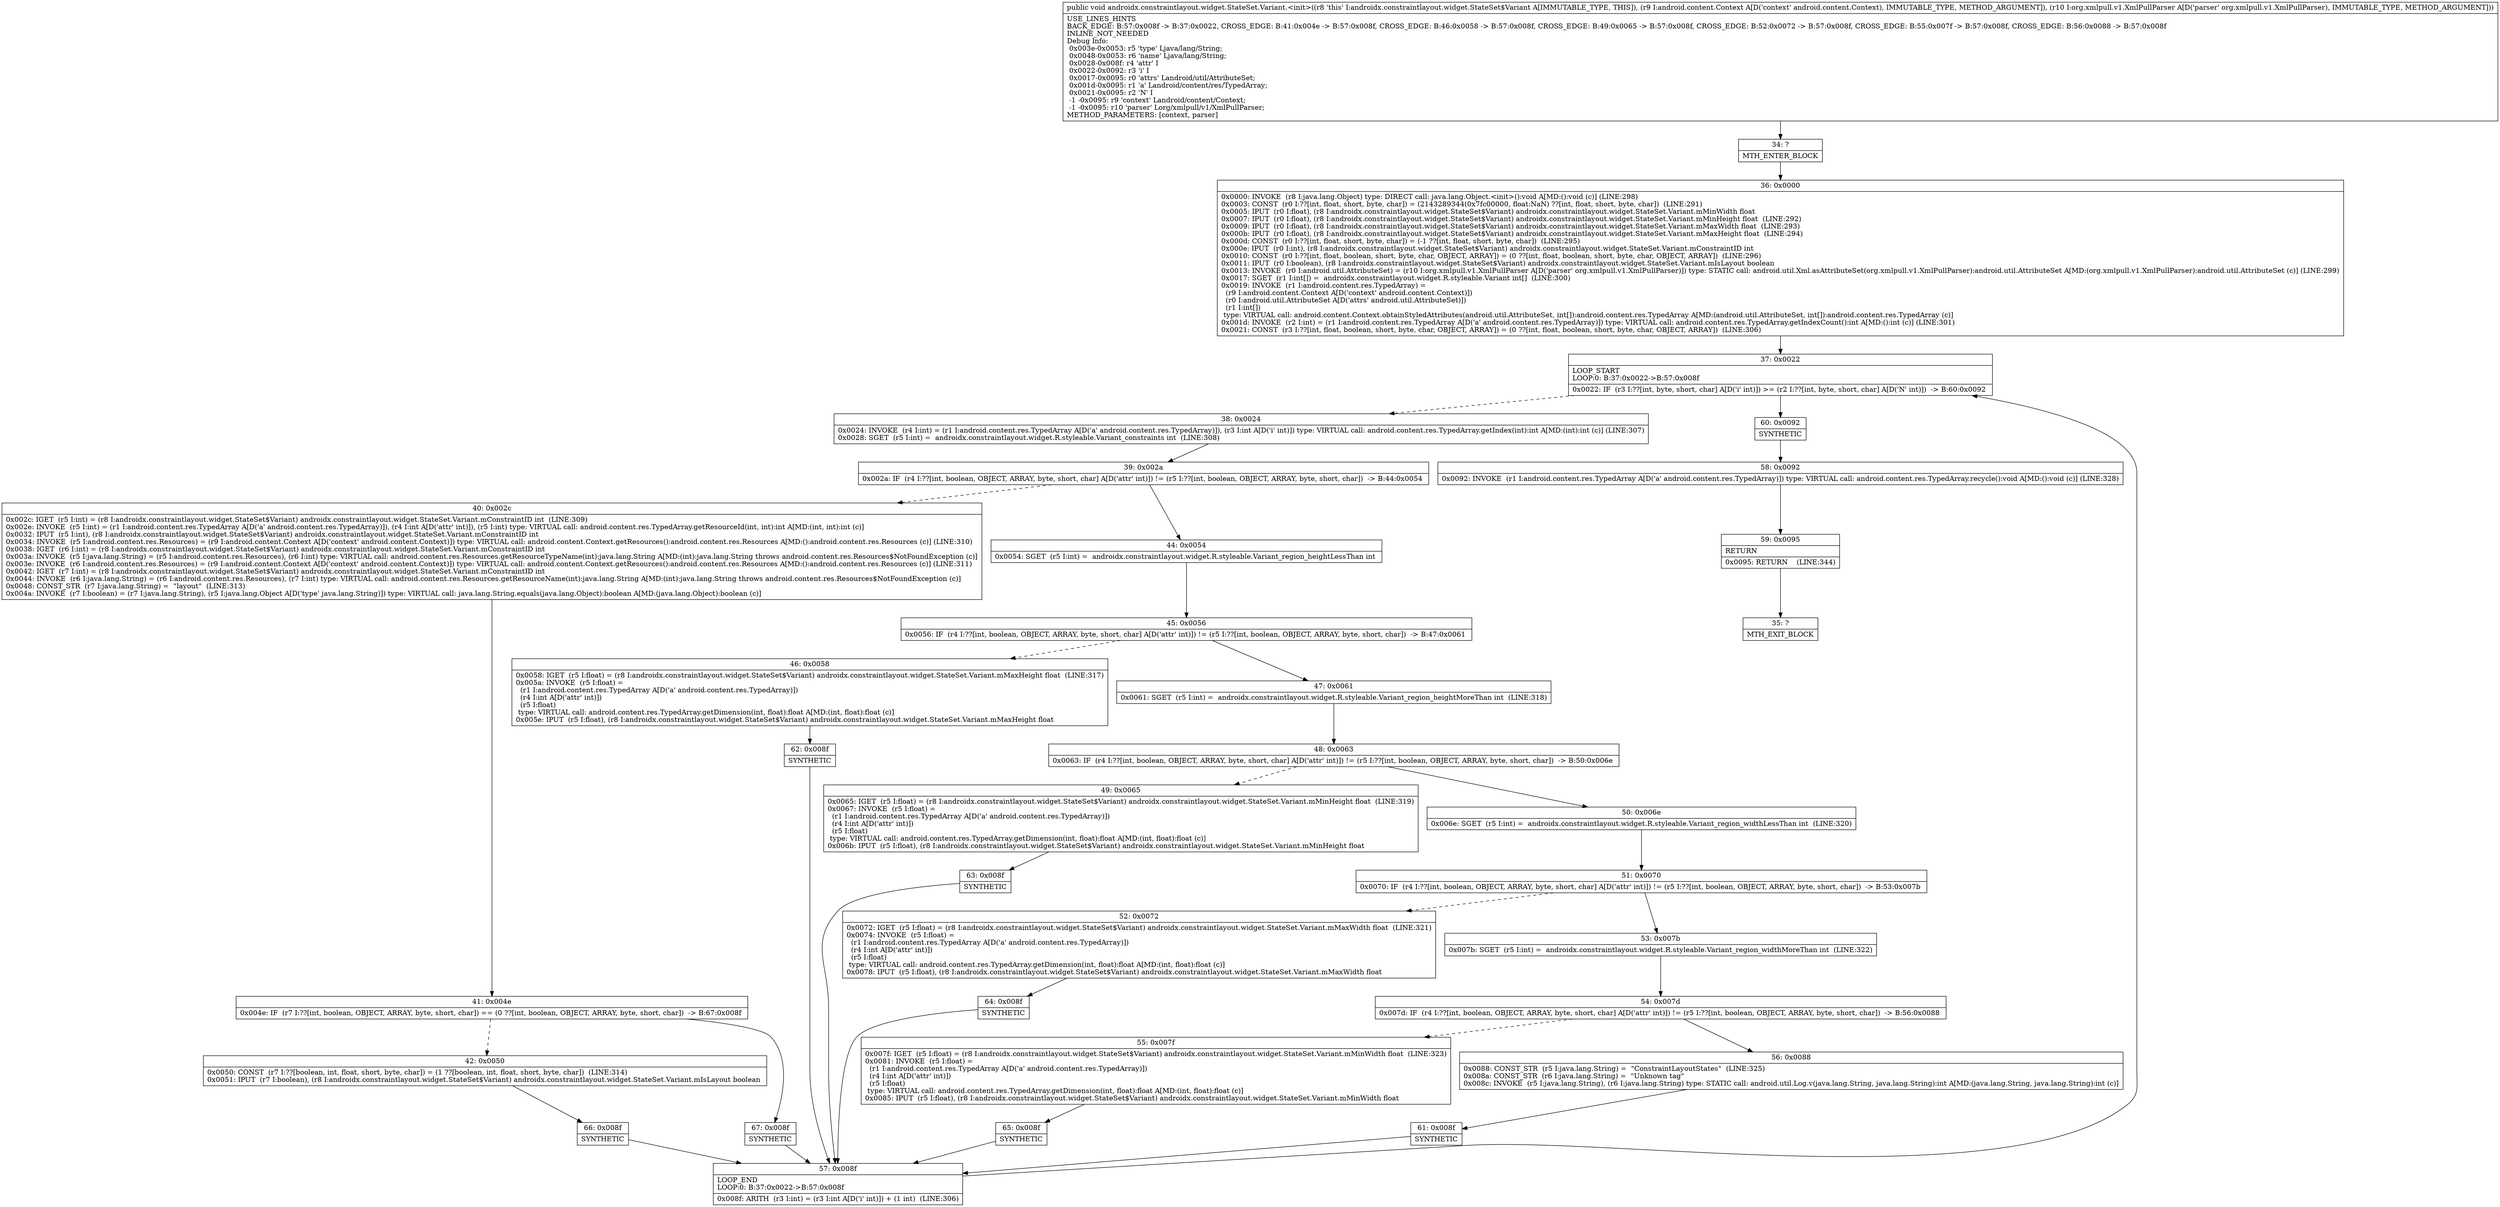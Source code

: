 digraph "CFG forandroidx.constraintlayout.widget.StateSet.Variant.\<init\>(Landroid\/content\/Context;Lorg\/xmlpull\/v1\/XmlPullParser;)V" {
Node_34 [shape=record,label="{34\:\ ?|MTH_ENTER_BLOCK\l}"];
Node_36 [shape=record,label="{36\:\ 0x0000|0x0000: INVOKE  (r8 I:java.lang.Object) type: DIRECT call: java.lang.Object.\<init\>():void A[MD:():void (c)] (LINE:298)\l0x0003: CONST  (r0 I:??[int, float, short, byte, char]) = (2143289344(0x7fc00000, float:NaN) ??[int, float, short, byte, char])  (LINE:291)\l0x0005: IPUT  (r0 I:float), (r8 I:androidx.constraintlayout.widget.StateSet$Variant) androidx.constraintlayout.widget.StateSet.Variant.mMinWidth float \l0x0007: IPUT  (r0 I:float), (r8 I:androidx.constraintlayout.widget.StateSet$Variant) androidx.constraintlayout.widget.StateSet.Variant.mMinHeight float  (LINE:292)\l0x0009: IPUT  (r0 I:float), (r8 I:androidx.constraintlayout.widget.StateSet$Variant) androidx.constraintlayout.widget.StateSet.Variant.mMaxWidth float  (LINE:293)\l0x000b: IPUT  (r0 I:float), (r8 I:androidx.constraintlayout.widget.StateSet$Variant) androidx.constraintlayout.widget.StateSet.Variant.mMaxHeight float  (LINE:294)\l0x000d: CONST  (r0 I:??[int, float, short, byte, char]) = (\-1 ??[int, float, short, byte, char])  (LINE:295)\l0x000e: IPUT  (r0 I:int), (r8 I:androidx.constraintlayout.widget.StateSet$Variant) androidx.constraintlayout.widget.StateSet.Variant.mConstraintID int \l0x0010: CONST  (r0 I:??[int, float, boolean, short, byte, char, OBJECT, ARRAY]) = (0 ??[int, float, boolean, short, byte, char, OBJECT, ARRAY])  (LINE:296)\l0x0011: IPUT  (r0 I:boolean), (r8 I:androidx.constraintlayout.widget.StateSet$Variant) androidx.constraintlayout.widget.StateSet.Variant.mIsLayout boolean \l0x0013: INVOKE  (r0 I:android.util.AttributeSet) = (r10 I:org.xmlpull.v1.XmlPullParser A[D('parser' org.xmlpull.v1.XmlPullParser)]) type: STATIC call: android.util.Xml.asAttributeSet(org.xmlpull.v1.XmlPullParser):android.util.AttributeSet A[MD:(org.xmlpull.v1.XmlPullParser):android.util.AttributeSet (c)] (LINE:299)\l0x0017: SGET  (r1 I:int[]) =  androidx.constraintlayout.widget.R.styleable.Variant int[]  (LINE:300)\l0x0019: INVOKE  (r1 I:android.content.res.TypedArray) = \l  (r9 I:android.content.Context A[D('context' android.content.Context)])\l  (r0 I:android.util.AttributeSet A[D('attrs' android.util.AttributeSet)])\l  (r1 I:int[])\l type: VIRTUAL call: android.content.Context.obtainStyledAttributes(android.util.AttributeSet, int[]):android.content.res.TypedArray A[MD:(android.util.AttributeSet, int[]):android.content.res.TypedArray (c)]\l0x001d: INVOKE  (r2 I:int) = (r1 I:android.content.res.TypedArray A[D('a' android.content.res.TypedArray)]) type: VIRTUAL call: android.content.res.TypedArray.getIndexCount():int A[MD:():int (c)] (LINE:301)\l0x0021: CONST  (r3 I:??[int, float, boolean, short, byte, char, OBJECT, ARRAY]) = (0 ??[int, float, boolean, short, byte, char, OBJECT, ARRAY])  (LINE:306)\l}"];
Node_37 [shape=record,label="{37\:\ 0x0022|LOOP_START\lLOOP:0: B:37:0x0022\-\>B:57:0x008f\l|0x0022: IF  (r3 I:??[int, byte, short, char] A[D('i' int)]) \>= (r2 I:??[int, byte, short, char] A[D('N' int)])  \-\> B:60:0x0092 \l}"];
Node_38 [shape=record,label="{38\:\ 0x0024|0x0024: INVOKE  (r4 I:int) = (r1 I:android.content.res.TypedArray A[D('a' android.content.res.TypedArray)]), (r3 I:int A[D('i' int)]) type: VIRTUAL call: android.content.res.TypedArray.getIndex(int):int A[MD:(int):int (c)] (LINE:307)\l0x0028: SGET  (r5 I:int) =  androidx.constraintlayout.widget.R.styleable.Variant_constraints int  (LINE:308)\l}"];
Node_39 [shape=record,label="{39\:\ 0x002a|0x002a: IF  (r4 I:??[int, boolean, OBJECT, ARRAY, byte, short, char] A[D('attr' int)]) != (r5 I:??[int, boolean, OBJECT, ARRAY, byte, short, char])  \-\> B:44:0x0054 \l}"];
Node_40 [shape=record,label="{40\:\ 0x002c|0x002c: IGET  (r5 I:int) = (r8 I:androidx.constraintlayout.widget.StateSet$Variant) androidx.constraintlayout.widget.StateSet.Variant.mConstraintID int  (LINE:309)\l0x002e: INVOKE  (r5 I:int) = (r1 I:android.content.res.TypedArray A[D('a' android.content.res.TypedArray)]), (r4 I:int A[D('attr' int)]), (r5 I:int) type: VIRTUAL call: android.content.res.TypedArray.getResourceId(int, int):int A[MD:(int, int):int (c)]\l0x0032: IPUT  (r5 I:int), (r8 I:androidx.constraintlayout.widget.StateSet$Variant) androidx.constraintlayout.widget.StateSet.Variant.mConstraintID int \l0x0034: INVOKE  (r5 I:android.content.res.Resources) = (r9 I:android.content.Context A[D('context' android.content.Context)]) type: VIRTUAL call: android.content.Context.getResources():android.content.res.Resources A[MD:():android.content.res.Resources (c)] (LINE:310)\l0x0038: IGET  (r6 I:int) = (r8 I:androidx.constraintlayout.widget.StateSet$Variant) androidx.constraintlayout.widget.StateSet.Variant.mConstraintID int \l0x003a: INVOKE  (r5 I:java.lang.String) = (r5 I:android.content.res.Resources), (r6 I:int) type: VIRTUAL call: android.content.res.Resources.getResourceTypeName(int):java.lang.String A[MD:(int):java.lang.String throws android.content.res.Resources$NotFoundException (c)]\l0x003e: INVOKE  (r6 I:android.content.res.Resources) = (r9 I:android.content.Context A[D('context' android.content.Context)]) type: VIRTUAL call: android.content.Context.getResources():android.content.res.Resources A[MD:():android.content.res.Resources (c)] (LINE:311)\l0x0042: IGET  (r7 I:int) = (r8 I:androidx.constraintlayout.widget.StateSet$Variant) androidx.constraintlayout.widget.StateSet.Variant.mConstraintID int \l0x0044: INVOKE  (r6 I:java.lang.String) = (r6 I:android.content.res.Resources), (r7 I:int) type: VIRTUAL call: android.content.res.Resources.getResourceName(int):java.lang.String A[MD:(int):java.lang.String throws android.content.res.Resources$NotFoundException (c)]\l0x0048: CONST_STR  (r7 I:java.lang.String) =  \"layout\"  (LINE:313)\l0x004a: INVOKE  (r7 I:boolean) = (r7 I:java.lang.String), (r5 I:java.lang.Object A[D('type' java.lang.String)]) type: VIRTUAL call: java.lang.String.equals(java.lang.Object):boolean A[MD:(java.lang.Object):boolean (c)]\l}"];
Node_41 [shape=record,label="{41\:\ 0x004e|0x004e: IF  (r7 I:??[int, boolean, OBJECT, ARRAY, byte, short, char]) == (0 ??[int, boolean, OBJECT, ARRAY, byte, short, char])  \-\> B:67:0x008f \l}"];
Node_42 [shape=record,label="{42\:\ 0x0050|0x0050: CONST  (r7 I:??[boolean, int, float, short, byte, char]) = (1 ??[boolean, int, float, short, byte, char])  (LINE:314)\l0x0051: IPUT  (r7 I:boolean), (r8 I:androidx.constraintlayout.widget.StateSet$Variant) androidx.constraintlayout.widget.StateSet.Variant.mIsLayout boolean \l}"];
Node_66 [shape=record,label="{66\:\ 0x008f|SYNTHETIC\l}"];
Node_57 [shape=record,label="{57\:\ 0x008f|LOOP_END\lLOOP:0: B:37:0x0022\-\>B:57:0x008f\l|0x008f: ARITH  (r3 I:int) = (r3 I:int A[D('i' int)]) + (1 int)  (LINE:306)\l}"];
Node_67 [shape=record,label="{67\:\ 0x008f|SYNTHETIC\l}"];
Node_44 [shape=record,label="{44\:\ 0x0054|0x0054: SGET  (r5 I:int) =  androidx.constraintlayout.widget.R.styleable.Variant_region_heightLessThan int \l}"];
Node_45 [shape=record,label="{45\:\ 0x0056|0x0056: IF  (r4 I:??[int, boolean, OBJECT, ARRAY, byte, short, char] A[D('attr' int)]) != (r5 I:??[int, boolean, OBJECT, ARRAY, byte, short, char])  \-\> B:47:0x0061 \l}"];
Node_46 [shape=record,label="{46\:\ 0x0058|0x0058: IGET  (r5 I:float) = (r8 I:androidx.constraintlayout.widget.StateSet$Variant) androidx.constraintlayout.widget.StateSet.Variant.mMaxHeight float  (LINE:317)\l0x005a: INVOKE  (r5 I:float) = \l  (r1 I:android.content.res.TypedArray A[D('a' android.content.res.TypedArray)])\l  (r4 I:int A[D('attr' int)])\l  (r5 I:float)\l type: VIRTUAL call: android.content.res.TypedArray.getDimension(int, float):float A[MD:(int, float):float (c)]\l0x005e: IPUT  (r5 I:float), (r8 I:androidx.constraintlayout.widget.StateSet$Variant) androidx.constraintlayout.widget.StateSet.Variant.mMaxHeight float \l}"];
Node_62 [shape=record,label="{62\:\ 0x008f|SYNTHETIC\l}"];
Node_47 [shape=record,label="{47\:\ 0x0061|0x0061: SGET  (r5 I:int) =  androidx.constraintlayout.widget.R.styleable.Variant_region_heightMoreThan int  (LINE:318)\l}"];
Node_48 [shape=record,label="{48\:\ 0x0063|0x0063: IF  (r4 I:??[int, boolean, OBJECT, ARRAY, byte, short, char] A[D('attr' int)]) != (r5 I:??[int, boolean, OBJECT, ARRAY, byte, short, char])  \-\> B:50:0x006e \l}"];
Node_49 [shape=record,label="{49\:\ 0x0065|0x0065: IGET  (r5 I:float) = (r8 I:androidx.constraintlayout.widget.StateSet$Variant) androidx.constraintlayout.widget.StateSet.Variant.mMinHeight float  (LINE:319)\l0x0067: INVOKE  (r5 I:float) = \l  (r1 I:android.content.res.TypedArray A[D('a' android.content.res.TypedArray)])\l  (r4 I:int A[D('attr' int)])\l  (r5 I:float)\l type: VIRTUAL call: android.content.res.TypedArray.getDimension(int, float):float A[MD:(int, float):float (c)]\l0x006b: IPUT  (r5 I:float), (r8 I:androidx.constraintlayout.widget.StateSet$Variant) androidx.constraintlayout.widget.StateSet.Variant.mMinHeight float \l}"];
Node_63 [shape=record,label="{63\:\ 0x008f|SYNTHETIC\l}"];
Node_50 [shape=record,label="{50\:\ 0x006e|0x006e: SGET  (r5 I:int) =  androidx.constraintlayout.widget.R.styleable.Variant_region_widthLessThan int  (LINE:320)\l}"];
Node_51 [shape=record,label="{51\:\ 0x0070|0x0070: IF  (r4 I:??[int, boolean, OBJECT, ARRAY, byte, short, char] A[D('attr' int)]) != (r5 I:??[int, boolean, OBJECT, ARRAY, byte, short, char])  \-\> B:53:0x007b \l}"];
Node_52 [shape=record,label="{52\:\ 0x0072|0x0072: IGET  (r5 I:float) = (r8 I:androidx.constraintlayout.widget.StateSet$Variant) androidx.constraintlayout.widget.StateSet.Variant.mMaxWidth float  (LINE:321)\l0x0074: INVOKE  (r5 I:float) = \l  (r1 I:android.content.res.TypedArray A[D('a' android.content.res.TypedArray)])\l  (r4 I:int A[D('attr' int)])\l  (r5 I:float)\l type: VIRTUAL call: android.content.res.TypedArray.getDimension(int, float):float A[MD:(int, float):float (c)]\l0x0078: IPUT  (r5 I:float), (r8 I:androidx.constraintlayout.widget.StateSet$Variant) androidx.constraintlayout.widget.StateSet.Variant.mMaxWidth float \l}"];
Node_64 [shape=record,label="{64\:\ 0x008f|SYNTHETIC\l}"];
Node_53 [shape=record,label="{53\:\ 0x007b|0x007b: SGET  (r5 I:int) =  androidx.constraintlayout.widget.R.styleable.Variant_region_widthMoreThan int  (LINE:322)\l}"];
Node_54 [shape=record,label="{54\:\ 0x007d|0x007d: IF  (r4 I:??[int, boolean, OBJECT, ARRAY, byte, short, char] A[D('attr' int)]) != (r5 I:??[int, boolean, OBJECT, ARRAY, byte, short, char])  \-\> B:56:0x0088 \l}"];
Node_55 [shape=record,label="{55\:\ 0x007f|0x007f: IGET  (r5 I:float) = (r8 I:androidx.constraintlayout.widget.StateSet$Variant) androidx.constraintlayout.widget.StateSet.Variant.mMinWidth float  (LINE:323)\l0x0081: INVOKE  (r5 I:float) = \l  (r1 I:android.content.res.TypedArray A[D('a' android.content.res.TypedArray)])\l  (r4 I:int A[D('attr' int)])\l  (r5 I:float)\l type: VIRTUAL call: android.content.res.TypedArray.getDimension(int, float):float A[MD:(int, float):float (c)]\l0x0085: IPUT  (r5 I:float), (r8 I:androidx.constraintlayout.widget.StateSet$Variant) androidx.constraintlayout.widget.StateSet.Variant.mMinWidth float \l}"];
Node_65 [shape=record,label="{65\:\ 0x008f|SYNTHETIC\l}"];
Node_56 [shape=record,label="{56\:\ 0x0088|0x0088: CONST_STR  (r5 I:java.lang.String) =  \"ConstraintLayoutStates\"  (LINE:325)\l0x008a: CONST_STR  (r6 I:java.lang.String) =  \"Unknown tag\" \l0x008c: INVOKE  (r5 I:java.lang.String), (r6 I:java.lang.String) type: STATIC call: android.util.Log.v(java.lang.String, java.lang.String):int A[MD:(java.lang.String, java.lang.String):int (c)]\l}"];
Node_61 [shape=record,label="{61\:\ 0x008f|SYNTHETIC\l}"];
Node_60 [shape=record,label="{60\:\ 0x0092|SYNTHETIC\l}"];
Node_58 [shape=record,label="{58\:\ 0x0092|0x0092: INVOKE  (r1 I:android.content.res.TypedArray A[D('a' android.content.res.TypedArray)]) type: VIRTUAL call: android.content.res.TypedArray.recycle():void A[MD:():void (c)] (LINE:328)\l}"];
Node_59 [shape=record,label="{59\:\ 0x0095|RETURN\l|0x0095: RETURN    (LINE:344)\l}"];
Node_35 [shape=record,label="{35\:\ ?|MTH_EXIT_BLOCK\l}"];
MethodNode[shape=record,label="{public void androidx.constraintlayout.widget.StateSet.Variant.\<init\>((r8 'this' I:androidx.constraintlayout.widget.StateSet$Variant A[IMMUTABLE_TYPE, THIS]), (r9 I:android.content.Context A[D('context' android.content.Context), IMMUTABLE_TYPE, METHOD_ARGUMENT]), (r10 I:org.xmlpull.v1.XmlPullParser A[D('parser' org.xmlpull.v1.XmlPullParser), IMMUTABLE_TYPE, METHOD_ARGUMENT]))  | USE_LINES_HINTS\lBACK_EDGE: B:57:0x008f \-\> B:37:0x0022, CROSS_EDGE: B:41:0x004e \-\> B:57:0x008f, CROSS_EDGE: B:46:0x0058 \-\> B:57:0x008f, CROSS_EDGE: B:49:0x0065 \-\> B:57:0x008f, CROSS_EDGE: B:52:0x0072 \-\> B:57:0x008f, CROSS_EDGE: B:55:0x007f \-\> B:57:0x008f, CROSS_EDGE: B:56:0x0088 \-\> B:57:0x008f\lINLINE_NOT_NEEDED\lDebug Info:\l  0x003e\-0x0053: r5 'type' Ljava\/lang\/String;\l  0x0048\-0x0053: r6 'name' Ljava\/lang\/String;\l  0x0028\-0x008f: r4 'attr' I\l  0x0022\-0x0092: r3 'i' I\l  0x0017\-0x0095: r0 'attrs' Landroid\/util\/AttributeSet;\l  0x001d\-0x0095: r1 'a' Landroid\/content\/res\/TypedArray;\l  0x0021\-0x0095: r2 'N' I\l  \-1 \-0x0095: r9 'context' Landroid\/content\/Context;\l  \-1 \-0x0095: r10 'parser' Lorg\/xmlpull\/v1\/XmlPullParser;\lMETHOD_PARAMETERS: [context, parser]\l}"];
MethodNode -> Node_34;Node_34 -> Node_36;
Node_36 -> Node_37;
Node_37 -> Node_38[style=dashed];
Node_37 -> Node_60;
Node_38 -> Node_39;
Node_39 -> Node_40[style=dashed];
Node_39 -> Node_44;
Node_40 -> Node_41;
Node_41 -> Node_42[style=dashed];
Node_41 -> Node_67;
Node_42 -> Node_66;
Node_66 -> Node_57;
Node_57 -> Node_37;
Node_67 -> Node_57;
Node_44 -> Node_45;
Node_45 -> Node_46[style=dashed];
Node_45 -> Node_47;
Node_46 -> Node_62;
Node_62 -> Node_57;
Node_47 -> Node_48;
Node_48 -> Node_49[style=dashed];
Node_48 -> Node_50;
Node_49 -> Node_63;
Node_63 -> Node_57;
Node_50 -> Node_51;
Node_51 -> Node_52[style=dashed];
Node_51 -> Node_53;
Node_52 -> Node_64;
Node_64 -> Node_57;
Node_53 -> Node_54;
Node_54 -> Node_55[style=dashed];
Node_54 -> Node_56;
Node_55 -> Node_65;
Node_65 -> Node_57;
Node_56 -> Node_61;
Node_61 -> Node_57;
Node_60 -> Node_58;
Node_58 -> Node_59;
Node_59 -> Node_35;
}

